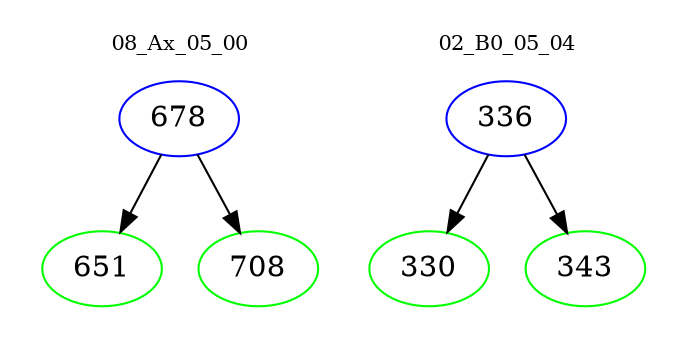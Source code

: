 digraph{
subgraph cluster_0 {
color = white
label = "08_Ax_05_00";
fontsize=10;
T0_678 [label="678", color="blue"]
T0_678 -> T0_651 [color="black"]
T0_651 [label="651", color="green"]
T0_678 -> T0_708 [color="black"]
T0_708 [label="708", color="green"]
}
subgraph cluster_1 {
color = white
label = "02_B0_05_04";
fontsize=10;
T1_336 [label="336", color="blue"]
T1_336 -> T1_330 [color="black"]
T1_330 [label="330", color="green"]
T1_336 -> T1_343 [color="black"]
T1_343 [label="343", color="green"]
}
}

